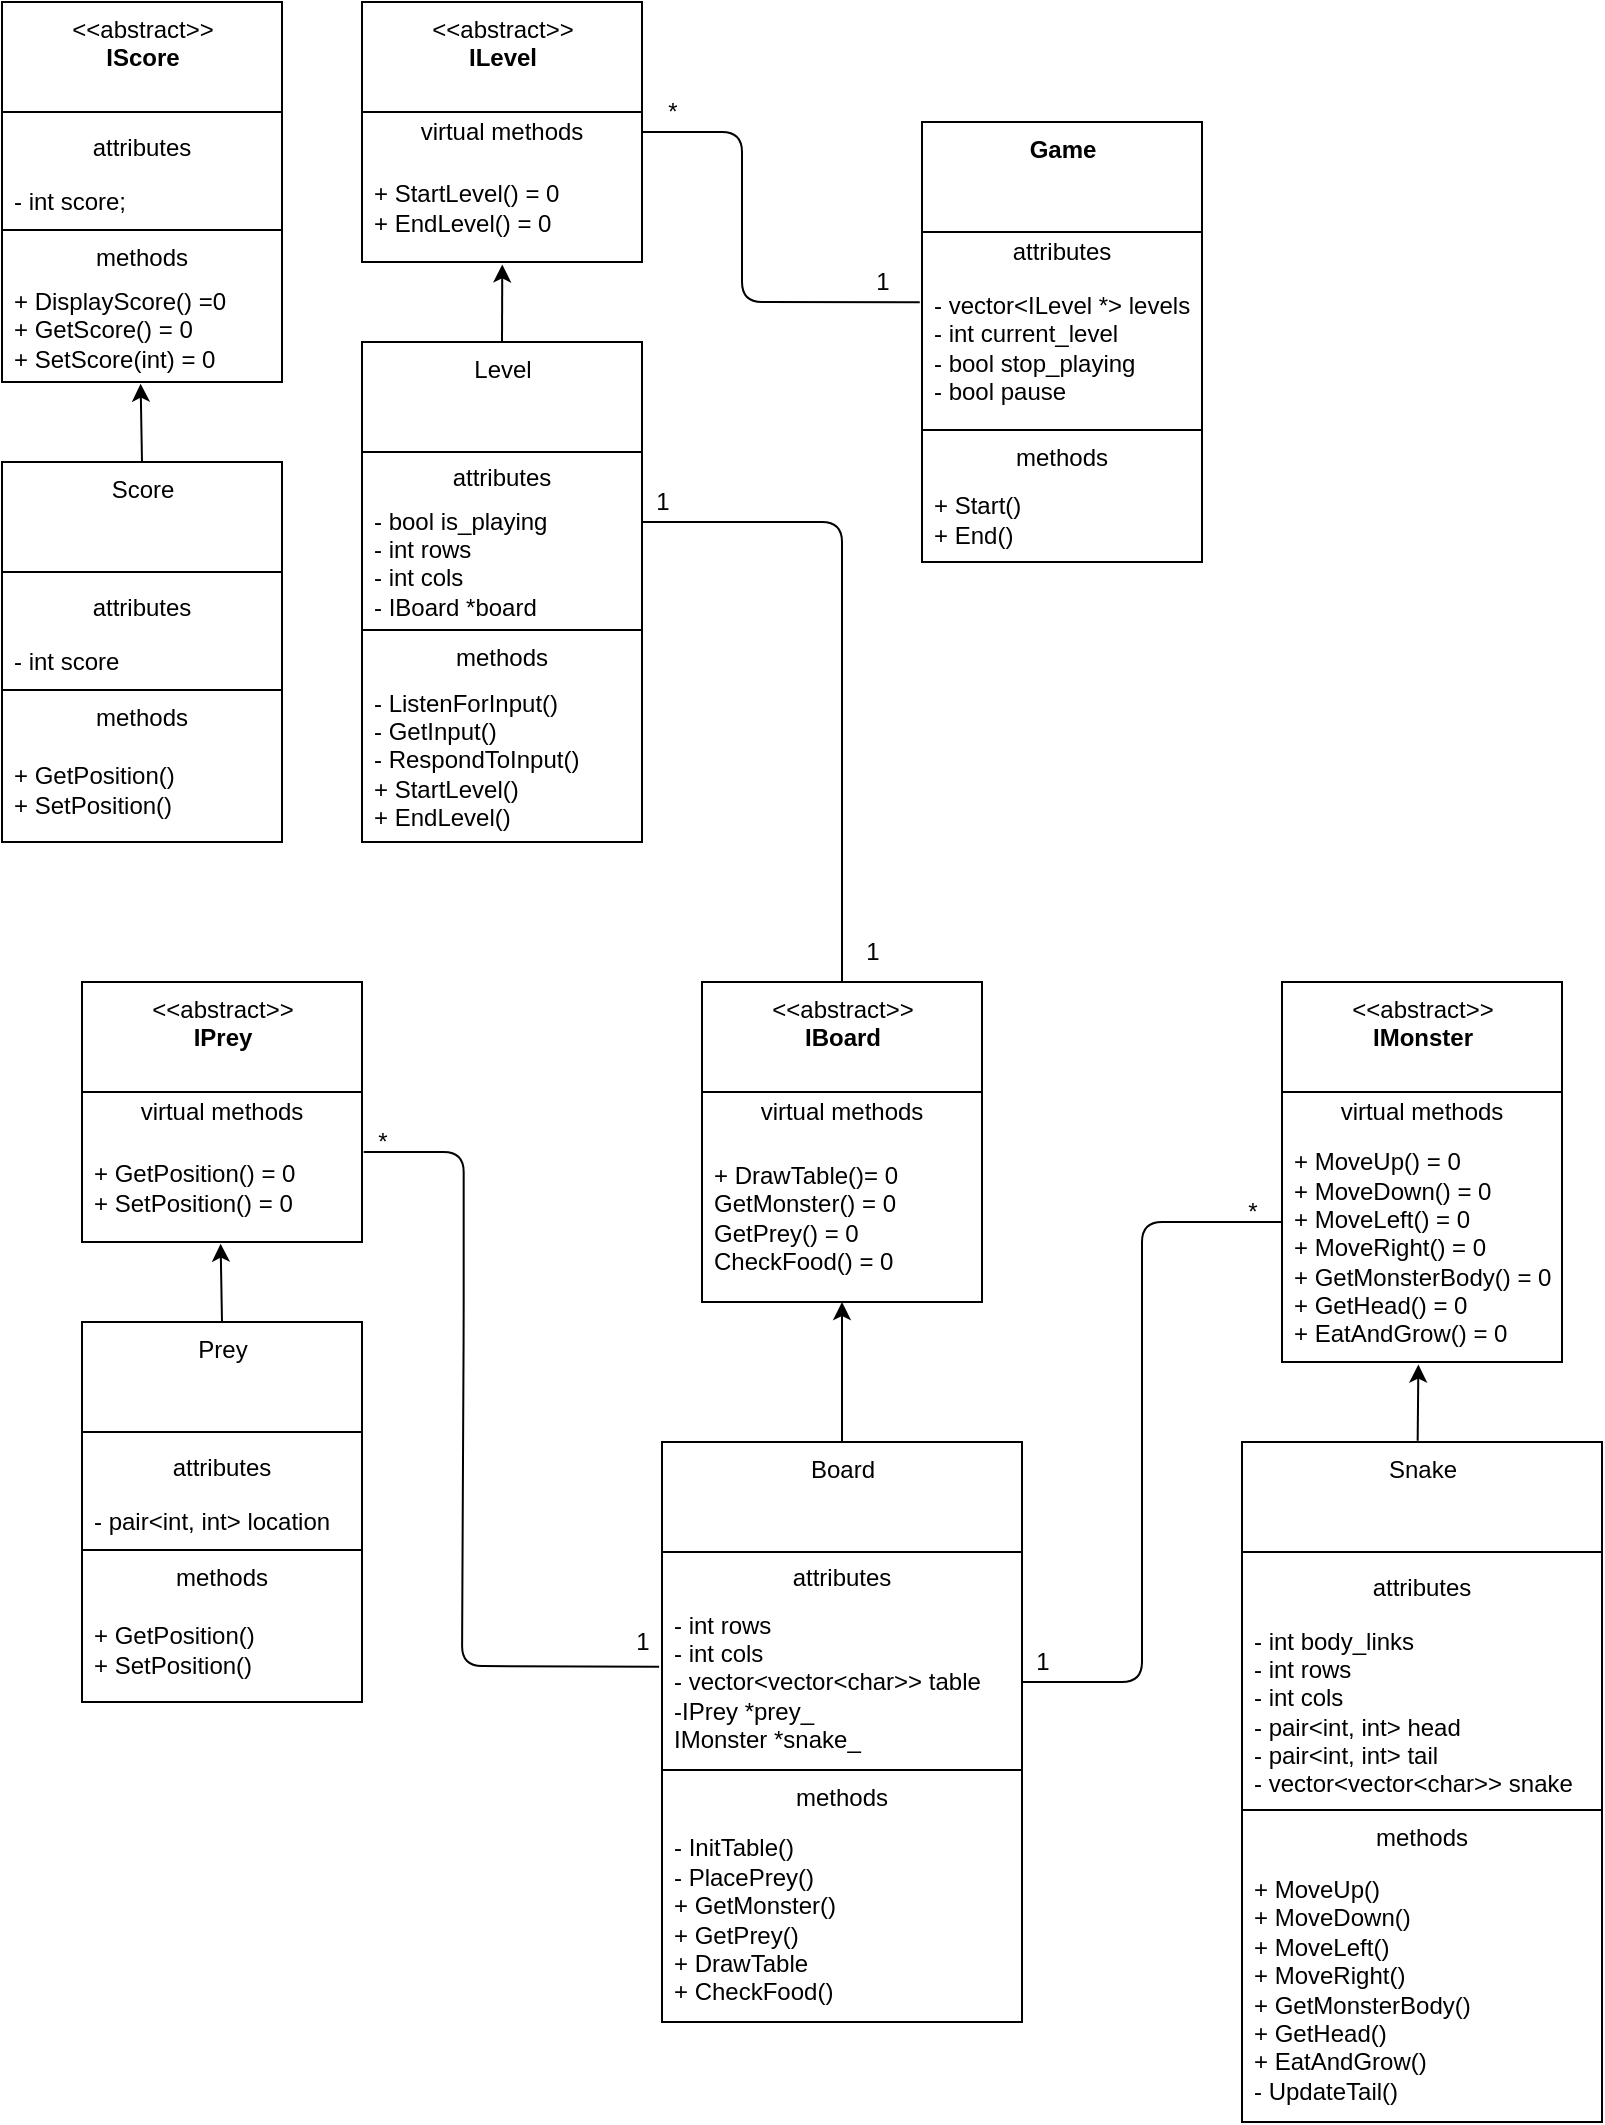 <mxfile>
    <diagram id="uxKsSXbk9eHiDgeZp3VE" name="Page-1">
        <mxGraphModel dx="837" dy="507" grid="1" gridSize="10" guides="1" tooltips="1" connect="1" arrows="1" fold="1" page="1" pageScale="1" pageWidth="850" pageHeight="1100" background="none" math="0" shadow="0">
            <root>
                <mxCell id="0"/>
                <mxCell id="1" parent="0"/>
                <mxCell id="2" value="&amp;lt;&amp;lt;abstract&amp;gt;&amp;gt;&lt;br&gt;&lt;b&gt;IPrey&lt;/b&gt;" style="swimlane;fontStyle=0;align=center;verticalAlign=top;childLayout=stackLayout;horizontal=1;startSize=55;horizontalStack=0;resizeParent=1;resizeParentMax=0;resizeLast=0;collapsible=0;marginBottom=0;html=1;" parent="1" vertex="1">
                    <mxGeometry x="60" y="510" width="140" height="130" as="geometry"/>
                </mxCell>
                <mxCell id="8" value="virtual methods" style="text;html=1;strokeColor=none;fillColor=none;align=center;verticalAlign=middle;spacingLeft=4;spacingRight=4;overflow=hidden;rotatable=0;points=[[0,0.5],[1,0.5]];portConstraint=eastwest;" parent="2" vertex="1">
                    <mxGeometry y="55" width="140" height="20" as="geometry"/>
                </mxCell>
                <mxCell id="9" value="+ GetPosition() = 0&lt;br&gt;+ SetPosition() = 0" style="text;html=1;strokeColor=none;fillColor=none;align=left;verticalAlign=middle;spacingLeft=4;spacingRight=4;overflow=hidden;rotatable=0;points=[[0,0.5],[1,0.5]];portConstraint=eastwest;" parent="2" vertex="1">
                    <mxGeometry y="75" width="140" height="55" as="geometry"/>
                </mxCell>
                <mxCell id="19" style="edgeStyle=none;html=1;exitX=0.5;exitY=0;exitDx=0;exitDy=0;entryX=0.495;entryY=1.015;entryDx=0;entryDy=0;entryPerimeter=0;" parent="1" source="10" target="9" edge="1">
                    <mxGeometry relative="1" as="geometry"/>
                </mxCell>
                <mxCell id="10" value="Prey" style="swimlane;fontStyle=0;align=center;verticalAlign=top;childLayout=stackLayout;horizontal=1;startSize=55;horizontalStack=0;resizeParent=1;resizeParentMax=0;resizeLast=0;collapsible=0;marginBottom=0;html=1;" parent="1" vertex="1">
                    <mxGeometry x="60" y="680" width="140" height="190" as="geometry"/>
                </mxCell>
                <mxCell id="11" value="attributes" style="text;html=1;strokeColor=none;fillColor=none;align=center;verticalAlign=middle;spacingLeft=4;spacingRight=4;overflow=hidden;rotatable=0;points=[[0,0.5],[1,0.5]];portConstraint=eastwest;" parent="10" vertex="1">
                    <mxGeometry y="55" width="140" height="35" as="geometry"/>
                </mxCell>
                <mxCell id="12" value="- pair&amp;lt;int, int&amp;gt; location" style="text;html=1;strokeColor=none;fillColor=none;align=left;verticalAlign=middle;spacingLeft=4;spacingRight=4;overflow=hidden;rotatable=0;points=[[0,0.5],[1,0.5]];portConstraint=eastwest;" parent="10" vertex="1">
                    <mxGeometry y="90" width="140" height="20" as="geometry"/>
                </mxCell>
                <mxCell id="15" value="" style="line;strokeWidth=1;fillColor=none;align=left;verticalAlign=middle;spacingTop=-1;spacingLeft=3;spacingRight=3;rotatable=0;labelPosition=right;points=[];portConstraint=eastwest;" parent="10" vertex="1">
                    <mxGeometry y="110" width="140" height="8" as="geometry"/>
                </mxCell>
                <mxCell id="16" value="methods" style="text;html=1;strokeColor=none;fillColor=none;align=center;verticalAlign=middle;spacingLeft=4;spacingRight=4;overflow=hidden;rotatable=0;points=[[0,0.5],[1,0.5]];portConstraint=eastwest;" parent="10" vertex="1">
                    <mxGeometry y="118" width="140" height="20" as="geometry"/>
                </mxCell>
                <mxCell id="17" value="&lt;div style=&quot;&quot;&gt;&lt;span style=&quot;background-color: initial;&quot;&gt;+ GetPosition()&lt;/span&gt;&lt;/div&gt;&lt;div style=&quot;&quot;&gt;&lt;span style=&quot;background-color: initial;&quot;&gt;+ SetPosition()&lt;/span&gt;&lt;/div&gt;" style="text;html=1;strokeColor=none;fillColor=none;align=left;verticalAlign=middle;spacingLeft=4;spacingRight=4;overflow=hidden;rotatable=0;points=[[0,0.5],[1,0.5]];portConstraint=eastwest;" parent="10" vertex="1">
                    <mxGeometry y="138" width="140" height="52" as="geometry"/>
                </mxCell>
                <mxCell id="30" value="&amp;lt;&amp;lt;abstract&amp;gt;&amp;gt;&lt;br&gt;&lt;b&gt;IMonster&lt;/b&gt;" style="swimlane;fontStyle=0;align=center;verticalAlign=top;childLayout=stackLayout;horizontal=1;startSize=55;horizontalStack=0;resizeParent=1;resizeParentMax=0;resizeLast=0;collapsible=0;marginBottom=0;html=1;" parent="1" vertex="1">
                    <mxGeometry x="660" y="510" width="140" height="190" as="geometry"/>
                </mxCell>
                <mxCell id="31" value="virtual methods" style="text;html=1;strokeColor=none;fillColor=none;align=center;verticalAlign=middle;spacingLeft=4;spacingRight=4;overflow=hidden;rotatable=0;points=[[0,0.5],[1,0.5]];portConstraint=eastwest;" parent="30" vertex="1">
                    <mxGeometry y="55" width="140" height="20" as="geometry"/>
                </mxCell>
                <mxCell id="32" value="+ MoveUp() = 0&lt;br&gt;+ MoveDown() = 0&lt;br&gt;+ MoveLeft() = 0&lt;br&gt;+ MoveRight() = 0&lt;br&gt;+ GetMonsterBody() = 0&lt;br&gt;+ GetHead() = 0&lt;br&gt;+ EatAndGrow() = 0" style="text;html=1;strokeColor=none;fillColor=none;align=left;verticalAlign=middle;spacingLeft=4;spacingRight=4;overflow=hidden;rotatable=0;points=[[0,0.5],[1,0.5]];portConstraint=eastwest;" parent="30" vertex="1">
                    <mxGeometry y="75" width="140" height="115" as="geometry"/>
                </mxCell>
                <mxCell id="33" style="edgeStyle=none;html=1;exitX=0.488;exitY=-0.002;exitDx=0;exitDy=0;entryX=0.487;entryY=1.011;entryDx=0;entryDy=0;entryPerimeter=0;exitPerimeter=0;" parent="1" source="34" target="32" edge="1">
                    <mxGeometry relative="1" as="geometry"/>
                </mxCell>
                <mxCell id="34" value="Snake" style="swimlane;fontStyle=0;align=center;verticalAlign=top;childLayout=stackLayout;horizontal=1;startSize=55;horizontalStack=0;resizeParent=1;resizeParentMax=0;resizeLast=0;collapsible=0;marginBottom=0;html=1;" parent="1" vertex="1">
                    <mxGeometry x="640" y="740" width="180" height="340" as="geometry"/>
                </mxCell>
                <mxCell id="35" value="attributes" style="text;html=1;strokeColor=none;fillColor=none;align=center;verticalAlign=middle;spacingLeft=4;spacingRight=4;overflow=hidden;rotatable=0;points=[[0,0.5],[1,0.5]];portConstraint=eastwest;" parent="34" vertex="1">
                    <mxGeometry y="55" width="180" height="35" as="geometry"/>
                </mxCell>
                <mxCell id="36" value="- int body_links&lt;br&gt;- int rows&lt;br&gt;- int cols&lt;br&gt;- pair&amp;lt;int, int&amp;gt; head&lt;br&gt;- pair&amp;lt;int, int&amp;gt; tail&lt;br&gt;- vector&amp;lt;vector&amp;lt;char&amp;gt;&amp;gt; snake" style="text;html=1;strokeColor=none;fillColor=none;align=left;verticalAlign=middle;spacingLeft=4;spacingRight=4;overflow=hidden;rotatable=0;points=[[0,0.5],[1,0.5]];portConstraint=eastwest;" parent="34" vertex="1">
                    <mxGeometry y="90" width="180" height="90" as="geometry"/>
                </mxCell>
                <mxCell id="37" value="" style="line;strokeWidth=1;fillColor=none;align=left;verticalAlign=middle;spacingTop=-1;spacingLeft=3;spacingRight=3;rotatable=0;labelPosition=right;points=[];portConstraint=eastwest;" parent="34" vertex="1">
                    <mxGeometry y="180" width="180" height="8" as="geometry"/>
                </mxCell>
                <mxCell id="38" value="methods" style="text;html=1;strokeColor=none;fillColor=none;align=center;verticalAlign=middle;spacingLeft=4;spacingRight=4;overflow=hidden;rotatable=0;points=[[0,0.5],[1,0.5]];portConstraint=eastwest;" parent="34" vertex="1">
                    <mxGeometry y="188" width="180" height="20" as="geometry"/>
                </mxCell>
                <mxCell id="39" value="&lt;div style=&quot;&quot;&gt;+ MoveUp()&lt;br&gt;+ MoveDown()&lt;br&gt;+ MoveLeft()&lt;br&gt;+ MoveRight()&lt;br&gt;+ GetMonsterBody()&lt;br&gt;+ GetHead()&lt;br&gt;&lt;/div&gt;&lt;div style=&quot;&quot;&gt;+ EatAndGrow()&lt;/div&gt;&lt;div style=&quot;&quot;&gt;- UpdateTail()&lt;/div&gt;" style="text;html=1;strokeColor=none;fillColor=none;align=left;verticalAlign=middle;spacingLeft=4;spacingRight=4;overflow=hidden;rotatable=0;points=[[0,0.5],[1,0.5]];portConstraint=eastwest;" parent="34" vertex="1">
                    <mxGeometry y="208" width="180" height="132" as="geometry"/>
                </mxCell>
                <mxCell id="40" value="&amp;lt;&amp;lt;abstract&amp;gt;&amp;gt;&lt;br&gt;&lt;b&gt;IBoard&lt;/b&gt;" style="swimlane;fontStyle=0;align=center;verticalAlign=top;childLayout=stackLayout;horizontal=1;startSize=55;horizontalStack=0;resizeParent=1;resizeParentMax=0;resizeLast=0;collapsible=0;marginBottom=0;html=1;" parent="1" vertex="1">
                    <mxGeometry x="370" y="510" width="140" height="160" as="geometry"/>
                </mxCell>
                <mxCell id="41" value="virtual methods" style="text;html=1;strokeColor=none;fillColor=none;align=center;verticalAlign=middle;spacingLeft=4;spacingRight=4;overflow=hidden;rotatable=0;points=[[0,0.5],[1,0.5]];portConstraint=eastwest;" parent="40" vertex="1">
                    <mxGeometry y="55" width="140" height="20" as="geometry"/>
                </mxCell>
                <mxCell id="42" value="+ DrawTable()= 0&lt;br&gt;GetMonster() = 0&lt;br&gt;GetPrey() = 0&lt;br&gt;CheckFood() = 0" style="text;html=1;strokeColor=none;fillColor=none;align=left;verticalAlign=middle;spacingLeft=4;spacingRight=4;overflow=hidden;rotatable=0;points=[[0,0.5],[1,0.5]];portConstraint=eastwest;" parent="40" vertex="1">
                    <mxGeometry y="75" width="140" height="85" as="geometry"/>
                </mxCell>
                <mxCell id="43" style="edgeStyle=none;html=1;exitX=0.5;exitY=0;exitDx=0;exitDy=0;" parent="1" source="44" edge="1">
                    <mxGeometry relative="1" as="geometry">
                        <mxPoint x="440" y="670" as="targetPoint"/>
                    </mxGeometry>
                </mxCell>
                <mxCell id="44" value="Board" style="swimlane;fontStyle=0;align=center;verticalAlign=top;childLayout=stackLayout;horizontal=1;startSize=55;horizontalStack=0;resizeParent=1;resizeParentMax=0;resizeLast=0;collapsible=0;marginBottom=0;html=1;" parent="1" vertex="1">
                    <mxGeometry x="350" y="740" width="180" height="290" as="geometry"/>
                </mxCell>
                <mxCell id="45" value="attributes" style="text;html=1;strokeColor=none;fillColor=none;align=center;verticalAlign=middle;spacingLeft=4;spacingRight=4;overflow=hidden;rotatable=0;points=[[0,0.5],[1,0.5]];portConstraint=eastwest;" parent="44" vertex="1">
                    <mxGeometry y="55" width="180" height="25" as="geometry"/>
                </mxCell>
                <mxCell id="46" value="- int rows&lt;br&gt;- int cols&lt;br&gt;- vector&amp;lt;vector&amp;lt;char&amp;gt;&amp;gt; table&lt;br&gt;-IPrey *prey_&lt;br&gt;IMonster *snake_" style="text;html=1;strokeColor=none;fillColor=none;align=left;verticalAlign=middle;spacingLeft=4;spacingRight=4;overflow=hidden;rotatable=0;points=[[0,0.5],[1,0.5]];portConstraint=eastwest;" parent="44" vertex="1">
                    <mxGeometry y="80" width="180" height="80" as="geometry"/>
                </mxCell>
                <mxCell id="47" value="" style="line;strokeWidth=1;fillColor=none;align=left;verticalAlign=middle;spacingTop=-1;spacingLeft=3;spacingRight=3;rotatable=0;labelPosition=right;points=[];portConstraint=eastwest;" parent="44" vertex="1">
                    <mxGeometry y="160" width="180" height="8" as="geometry"/>
                </mxCell>
                <mxCell id="48" value="methods" style="text;html=1;strokeColor=none;fillColor=none;align=center;verticalAlign=middle;spacingLeft=4;spacingRight=4;overflow=hidden;rotatable=0;points=[[0,0.5],[1,0.5]];portConstraint=eastwest;" parent="44" vertex="1">
                    <mxGeometry y="168" width="180" height="20" as="geometry"/>
                </mxCell>
                <mxCell id="49" value="&lt;div style=&quot;&quot;&gt;- InitTable()&lt;/div&gt;&lt;div style=&quot;&quot;&gt;- PlacePrey()&lt;/div&gt;&lt;div style=&quot;&quot;&gt;+ GetMonster()&lt;/div&gt;&lt;div style=&quot;&quot;&gt;+ GetPrey()&lt;/div&gt;&lt;div style=&quot;&quot;&gt;+ DrawTable&lt;/div&gt;&lt;div style=&quot;&quot;&gt;+ CheckFood()&lt;/div&gt;" style="text;html=1;strokeColor=none;fillColor=none;align=left;verticalAlign=middle;spacingLeft=4;spacingRight=4;overflow=hidden;rotatable=0;points=[[0,0.5],[1,0.5]];portConstraint=eastwest;" parent="44" vertex="1">
                    <mxGeometry y="188" width="180" height="102" as="geometry"/>
                </mxCell>
                <mxCell id="58" value="&amp;lt;&amp;lt;abstract&amp;gt;&amp;gt;&lt;br&gt;&lt;b&gt;ILevel&lt;/b&gt;" style="swimlane;fontStyle=0;align=center;verticalAlign=top;childLayout=stackLayout;horizontal=1;startSize=55;horizontalStack=0;resizeParent=1;resizeParentMax=0;resizeLast=0;collapsible=0;marginBottom=0;html=1;" parent="1" vertex="1">
                    <mxGeometry x="200" y="20" width="140" height="130" as="geometry"/>
                </mxCell>
                <mxCell id="59" value="virtual methods" style="text;html=1;strokeColor=none;fillColor=none;align=center;verticalAlign=middle;spacingLeft=4;spacingRight=4;overflow=hidden;rotatable=0;points=[[0,0.5],[1,0.5]];portConstraint=eastwest;" parent="58" vertex="1">
                    <mxGeometry y="55" width="140" height="20" as="geometry"/>
                </mxCell>
                <mxCell id="60" value="+ StartLevel() = 0&lt;br&gt;+ EndLevel() = 0" style="text;html=1;strokeColor=none;fillColor=none;align=left;verticalAlign=middle;spacingLeft=4;spacingRight=4;overflow=hidden;rotatable=0;points=[[0,0.5],[1,0.5]];portConstraint=eastwest;" parent="58" vertex="1">
                    <mxGeometry y="75" width="140" height="55" as="geometry"/>
                </mxCell>
                <mxCell id="61" style="edgeStyle=none;html=1;exitX=0.5;exitY=0;exitDx=0;exitDy=0;entryX=0.501;entryY=1.022;entryDx=0;entryDy=0;entryPerimeter=0;" parent="1" source="62" target="60" edge="1">
                    <mxGeometry relative="1" as="geometry"/>
                </mxCell>
                <mxCell id="62" value="Level" style="swimlane;fontStyle=0;align=center;verticalAlign=top;childLayout=stackLayout;horizontal=1;startSize=55;horizontalStack=0;resizeParent=1;resizeParentMax=0;resizeLast=0;collapsible=0;marginBottom=0;html=1;" parent="1" vertex="1">
                    <mxGeometry x="200" y="190" width="140" height="250" as="geometry"/>
                </mxCell>
                <mxCell id="63" value="attributes" style="text;html=1;strokeColor=none;fillColor=none;align=center;verticalAlign=middle;spacingLeft=4;spacingRight=4;overflow=hidden;rotatable=0;points=[[0,0.5],[1,0.5]];portConstraint=eastwest;" parent="62" vertex="1">
                    <mxGeometry y="55" width="140" height="25" as="geometry"/>
                </mxCell>
                <mxCell id="64" value="- bool is_playing&lt;br&gt;- int rows&lt;br&gt;- int cols&lt;br&gt;- IBoard *board" style="text;html=1;strokeColor=none;fillColor=none;align=left;verticalAlign=middle;spacingLeft=4;spacingRight=4;overflow=hidden;rotatable=0;points=[[0,0.5],[1,0.5]];portConstraint=eastwest;" parent="62" vertex="1">
                    <mxGeometry y="80" width="140" height="60" as="geometry"/>
                </mxCell>
                <mxCell id="65" value="" style="line;strokeWidth=1;fillColor=none;align=left;verticalAlign=middle;spacingTop=-1;spacingLeft=3;spacingRight=3;rotatable=0;labelPosition=right;points=[];portConstraint=eastwest;" parent="62" vertex="1">
                    <mxGeometry y="140" width="140" height="8" as="geometry"/>
                </mxCell>
                <mxCell id="66" value="methods" style="text;html=1;strokeColor=none;fillColor=none;align=center;verticalAlign=middle;spacingLeft=4;spacingRight=4;overflow=hidden;rotatable=0;points=[[0,0.5],[1,0.5]];portConstraint=eastwest;" parent="62" vertex="1">
                    <mxGeometry y="148" width="140" height="20" as="geometry"/>
                </mxCell>
                <mxCell id="67" value="&lt;div style=&quot;&quot;&gt;- ListenForInput()&lt;/div&gt;&lt;div style=&quot;&quot;&gt;- GetInput()&lt;/div&gt;&lt;div style=&quot;&quot;&gt;- RespondToInput()&lt;/div&gt;&lt;div style=&quot;&quot;&gt;+ StartLevel()&lt;/div&gt;&lt;div style=&quot;&quot;&gt;+ EndLevel()&lt;/div&gt;" style="text;html=1;strokeColor=none;fillColor=none;align=left;verticalAlign=middle;spacingLeft=4;spacingRight=4;overflow=hidden;rotatable=0;points=[[0,0.5],[1,0.5]];portConstraint=eastwest;" parent="62" vertex="1">
                    <mxGeometry y="168" width="140" height="82" as="geometry"/>
                </mxCell>
                <mxCell id="68" value="&lt;b&gt;Game&lt;/b&gt;" style="swimlane;fontStyle=0;align=center;verticalAlign=top;childLayout=stackLayout;horizontal=1;startSize=55;horizontalStack=0;resizeParent=1;resizeParentMax=0;resizeLast=0;collapsible=0;marginBottom=0;html=1;" parent="1" vertex="1">
                    <mxGeometry x="480" y="80" width="140" height="220" as="geometry"/>
                </mxCell>
                <mxCell id="69" value="attributes" style="text;html=1;strokeColor=none;fillColor=none;align=center;verticalAlign=middle;spacingLeft=4;spacingRight=4;overflow=hidden;rotatable=0;points=[[0,0.5],[1,0.5]];portConstraint=eastwest;" parent="68" vertex="1">
                    <mxGeometry y="55" width="140" height="20" as="geometry"/>
                </mxCell>
                <mxCell id="70" value="- vector&amp;lt;ILevel *&amp;gt; levels&lt;br&gt;- int current_level&lt;br&gt;- bool stop_playing&lt;br&gt;- bool pause" style="text;html=1;strokeColor=none;fillColor=none;align=left;verticalAlign=middle;spacingLeft=4;spacingRight=4;overflow=hidden;rotatable=0;points=[[0,0.5],[1,0.5]];portConstraint=eastwest;" parent="68" vertex="1">
                    <mxGeometry y="75" width="140" height="75" as="geometry"/>
                </mxCell>
                <mxCell id="73" value="" style="line;strokeWidth=1;fillColor=none;align=left;verticalAlign=middle;spacingTop=-1;spacingLeft=3;spacingRight=3;rotatable=0;labelPosition=right;points=[];portConstraint=eastwest;" parent="68" vertex="1">
                    <mxGeometry y="150" width="140" height="8" as="geometry"/>
                </mxCell>
                <mxCell id="74" value="methods" style="text;html=1;strokeColor=none;fillColor=none;align=center;verticalAlign=middle;spacingLeft=4;spacingRight=4;overflow=hidden;rotatable=0;points=[[0,0.5],[1,0.5]];portConstraint=eastwest;" parent="68" vertex="1">
                    <mxGeometry y="158" width="140" height="20" as="geometry"/>
                </mxCell>
                <mxCell id="75" value="+ Start()&lt;br&gt;+ End()" style="text;html=1;strokeColor=none;fillColor=none;align=left;verticalAlign=middle;spacingLeft=4;spacingRight=4;overflow=hidden;rotatable=0;points=[[0,0.5],[1,0.5]];portConstraint=eastwest;" parent="68" vertex="1">
                    <mxGeometry y="178" width="140" height="42" as="geometry"/>
                </mxCell>
                <mxCell id="76" value="" style="endArrow=none;html=1;exitX=1;exitY=0.5;exitDx=0;exitDy=0;entryX=-0.008;entryY=0.201;entryDx=0;entryDy=0;entryPerimeter=0;" parent="1" source="59" target="70" edge="1">
                    <mxGeometry width="50" height="50" relative="1" as="geometry">
                        <mxPoint x="400" y="280" as="sourcePoint"/>
                        <mxPoint x="450" y="230" as="targetPoint"/>
                        <Array as="points">
                            <mxPoint x="390" y="85"/>
                            <mxPoint x="390" y="170"/>
                        </Array>
                    </mxGeometry>
                </mxCell>
                <mxCell id="79" value="" style="endArrow=none;html=1;exitX=1;exitY=0.5;exitDx=0;exitDy=0;entryX=-0.008;entryY=0.404;entryDx=0;entryDy=0;entryPerimeter=0;" parent="1" target="46" edge="1">
                    <mxGeometry width="50" height="50" relative="1" as="geometry">
                        <mxPoint x="200.84" y="595" as="sourcePoint"/>
                        <mxPoint x="340.0" y="677.975" as="targetPoint"/>
                        <Array as="points">
                            <mxPoint x="250.84" y="595"/>
                            <mxPoint x="250.84" y="680"/>
                            <mxPoint x="250" y="852"/>
                        </Array>
                    </mxGeometry>
                </mxCell>
                <mxCell id="80" value="" style="endArrow=none;html=1;exitX=1;exitY=0.5;exitDx=0;exitDy=0;" parent="1" source="46" edge="1">
                    <mxGeometry width="50" height="50" relative="1" as="geometry">
                        <mxPoint x="530" y="547.5" as="sourcePoint"/>
                        <mxPoint x="660" y="630" as="targetPoint"/>
                        <Array as="points">
                            <mxPoint x="590" y="860"/>
                            <mxPoint x="590" y="630"/>
                        </Array>
                    </mxGeometry>
                </mxCell>
                <mxCell id="81" value="" style="endArrow=none;html=1;exitX=1;exitY=0.5;exitDx=0;exitDy=0;entryX=0.5;entryY=0;entryDx=0;entryDy=0;" parent="1" target="40" edge="1">
                    <mxGeometry width="50" height="50" relative="1" as="geometry">
                        <mxPoint x="340" y="280" as="sourcePoint"/>
                        <mxPoint x="479.16" y="362.975" as="targetPoint"/>
                        <Array as="points">
                            <mxPoint x="440" y="280"/>
                        </Array>
                    </mxGeometry>
                </mxCell>
                <mxCell id="82" value="*" style="text;html=1;align=center;verticalAlign=middle;resizable=0;points=[];autosize=1;strokeColor=none;fillColor=none;" parent="1" vertex="1">
                    <mxGeometry x="340" y="60" width="30" height="30" as="geometry"/>
                </mxCell>
                <mxCell id="83" value="1" style="text;html=1;align=center;verticalAlign=middle;resizable=0;points=[];autosize=1;strokeColor=none;fillColor=none;" parent="1" vertex="1">
                    <mxGeometry x="445" y="145" width="30" height="30" as="geometry"/>
                </mxCell>
                <mxCell id="84" value="1" style="text;html=1;align=center;verticalAlign=middle;resizable=0;points=[];autosize=1;strokeColor=none;fillColor=none;" parent="1" vertex="1">
                    <mxGeometry x="335" y="255" width="30" height="30" as="geometry"/>
                </mxCell>
                <mxCell id="85" value="1" style="text;html=1;align=center;verticalAlign=middle;resizable=0;points=[];autosize=1;strokeColor=none;fillColor=none;" parent="1" vertex="1">
                    <mxGeometry x="440" y="480" width="30" height="30" as="geometry"/>
                </mxCell>
                <mxCell id="86" value="1" style="text;html=1;align=center;verticalAlign=middle;resizable=0;points=[];autosize=1;strokeColor=none;fillColor=none;" parent="1" vertex="1">
                    <mxGeometry x="325" y="825" width="30" height="30" as="geometry"/>
                </mxCell>
                <mxCell id="87" value="*" style="text;html=1;align=center;verticalAlign=middle;resizable=0;points=[];autosize=1;strokeColor=none;fillColor=none;" parent="1" vertex="1">
                    <mxGeometry x="195" y="575" width="30" height="30" as="geometry"/>
                </mxCell>
                <mxCell id="88" value="*" style="text;html=1;align=center;verticalAlign=middle;resizable=0;points=[];autosize=1;strokeColor=none;fillColor=none;" parent="1" vertex="1">
                    <mxGeometry x="630" y="610" width="30" height="30" as="geometry"/>
                </mxCell>
                <mxCell id="89" value="1" style="text;html=1;align=center;verticalAlign=middle;resizable=0;points=[];autosize=1;strokeColor=none;fillColor=none;" parent="1" vertex="1">
                    <mxGeometry x="525" y="835" width="30" height="30" as="geometry"/>
                </mxCell>
                <mxCell id="93" style="edgeStyle=none;html=1;exitX=0.5;exitY=0;exitDx=0;exitDy=0;entryX=0.495;entryY=1.015;entryDx=0;entryDy=0;entryPerimeter=0;" edge="1" parent="1" source="94">
                    <mxGeometry relative="1" as="geometry">
                        <mxPoint x="89.3" y="210.825" as="targetPoint"/>
                    </mxGeometry>
                </mxCell>
                <mxCell id="94" value="Score" style="swimlane;fontStyle=0;align=center;verticalAlign=top;childLayout=stackLayout;horizontal=1;startSize=55;horizontalStack=0;resizeParent=1;resizeParentMax=0;resizeLast=0;collapsible=0;marginBottom=0;html=1;" vertex="1" parent="1">
                    <mxGeometry x="20" y="250" width="140" height="190" as="geometry"/>
                </mxCell>
                <mxCell id="95" value="attributes" style="text;html=1;strokeColor=none;fillColor=none;align=center;verticalAlign=middle;spacingLeft=4;spacingRight=4;overflow=hidden;rotatable=0;points=[[0,0.5],[1,0.5]];portConstraint=eastwest;" vertex="1" parent="94">
                    <mxGeometry y="55" width="140" height="35" as="geometry"/>
                </mxCell>
                <mxCell id="96" value="- int score" style="text;html=1;strokeColor=none;fillColor=none;align=left;verticalAlign=middle;spacingLeft=4;spacingRight=4;overflow=hidden;rotatable=0;points=[[0,0.5],[1,0.5]];portConstraint=eastwest;" vertex="1" parent="94">
                    <mxGeometry y="90" width="140" height="20" as="geometry"/>
                </mxCell>
                <mxCell id="97" value="" style="line;strokeWidth=1;fillColor=none;align=left;verticalAlign=middle;spacingTop=-1;spacingLeft=3;spacingRight=3;rotatable=0;labelPosition=right;points=[];portConstraint=eastwest;" vertex="1" parent="94">
                    <mxGeometry y="110" width="140" height="8" as="geometry"/>
                </mxCell>
                <mxCell id="98" value="methods" style="text;html=1;strokeColor=none;fillColor=none;align=center;verticalAlign=middle;spacingLeft=4;spacingRight=4;overflow=hidden;rotatable=0;points=[[0,0.5],[1,0.5]];portConstraint=eastwest;" vertex="1" parent="94">
                    <mxGeometry y="118" width="140" height="20" as="geometry"/>
                </mxCell>
                <mxCell id="99" value="&lt;div style=&quot;&quot;&gt;&lt;span style=&quot;background-color: initial;&quot;&gt;+ GetPosition()&lt;/span&gt;&lt;/div&gt;&lt;div style=&quot;&quot;&gt;&lt;span style=&quot;background-color: initial;&quot;&gt;+ SetPosition()&lt;/span&gt;&lt;/div&gt;" style="text;html=1;strokeColor=none;fillColor=none;align=left;verticalAlign=middle;spacingLeft=4;spacingRight=4;overflow=hidden;rotatable=0;points=[[0,0.5],[1,0.5]];portConstraint=eastwest;" vertex="1" parent="94">
                    <mxGeometry y="138" width="140" height="52" as="geometry"/>
                </mxCell>
                <mxCell id="100" value="&amp;lt;&amp;lt;abstract&amp;gt;&amp;gt;&lt;br&gt;&lt;b&gt;IScore&lt;/b&gt;" style="swimlane;fontStyle=0;align=center;verticalAlign=top;childLayout=stackLayout;horizontal=1;startSize=55;horizontalStack=0;resizeParent=1;resizeParentMax=0;resizeLast=0;collapsible=0;marginBottom=0;html=1;" vertex="1" parent="1">
                    <mxGeometry x="20" y="20" width="140" height="190" as="geometry"/>
                </mxCell>
                <mxCell id="101" value="attributes" style="text;html=1;strokeColor=none;fillColor=none;align=center;verticalAlign=middle;spacingLeft=4;spacingRight=4;overflow=hidden;rotatable=0;points=[[0,0.5],[1,0.5]];portConstraint=eastwest;" vertex="1" parent="100">
                    <mxGeometry y="55" width="140" height="35" as="geometry"/>
                </mxCell>
                <mxCell id="102" value="- int score;" style="text;html=1;strokeColor=none;fillColor=none;align=left;verticalAlign=middle;spacingLeft=4;spacingRight=4;overflow=hidden;rotatable=0;points=[[0,0.5],[1,0.5]];portConstraint=eastwest;" vertex="1" parent="100">
                    <mxGeometry y="90" width="140" height="20" as="geometry"/>
                </mxCell>
                <mxCell id="103" value="" style="line;strokeWidth=1;fillColor=none;align=left;verticalAlign=middle;spacingTop=-1;spacingLeft=3;spacingRight=3;rotatable=0;labelPosition=right;points=[];portConstraint=eastwest;" vertex="1" parent="100">
                    <mxGeometry y="110" width="140" height="8" as="geometry"/>
                </mxCell>
                <mxCell id="104" value="methods" style="text;html=1;strokeColor=none;fillColor=none;align=center;verticalAlign=middle;spacingLeft=4;spacingRight=4;overflow=hidden;rotatable=0;points=[[0,0.5],[1,0.5]];portConstraint=eastwest;" vertex="1" parent="100">
                    <mxGeometry y="118" width="140" height="20" as="geometry"/>
                </mxCell>
                <mxCell id="105" value="&lt;div style=&quot;&quot;&gt;+ DisplayScore() =0&amp;nbsp;&lt;/div&gt;&lt;div style=&quot;&quot;&gt;+ GetScore() = 0&lt;/div&gt;&lt;div style=&quot;&quot;&gt;+ SetScore(int) = 0&lt;/div&gt;" style="text;html=1;strokeColor=none;fillColor=none;align=left;verticalAlign=middle;spacingLeft=4;spacingRight=4;overflow=hidden;rotatable=0;points=[[0,0.5],[1,0.5]];portConstraint=eastwest;" vertex="1" parent="100">
                    <mxGeometry y="138" width="140" height="52" as="geometry"/>
                </mxCell>
            </root>
        </mxGraphModel>
    </diagram>
</mxfile>